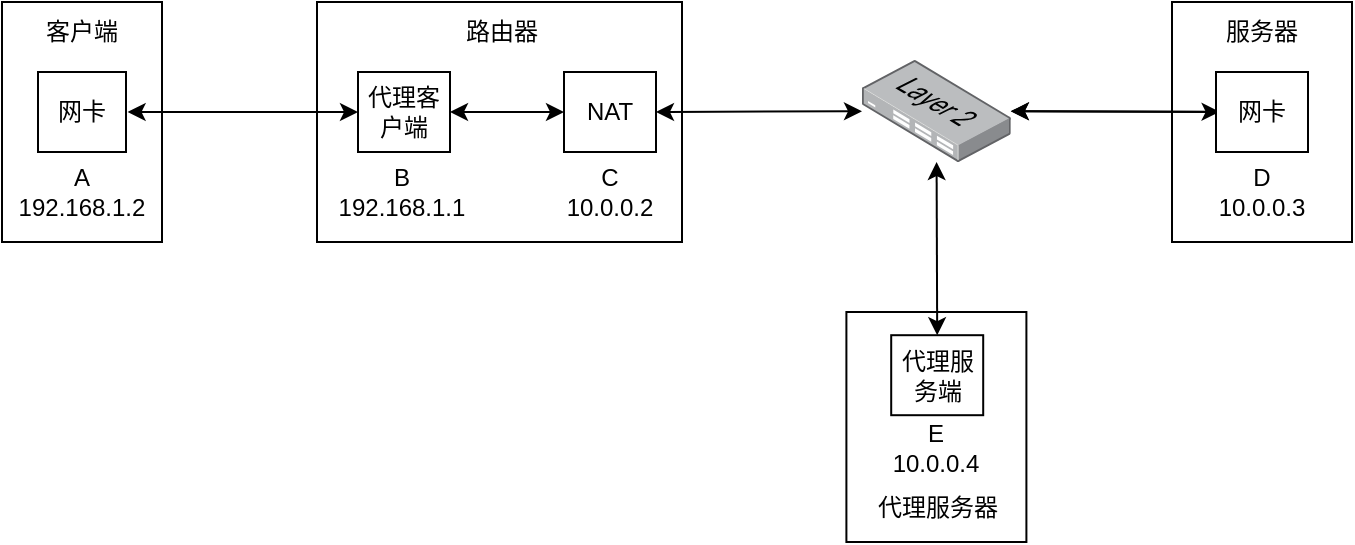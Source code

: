 <mxfile scale="4" border="0">
    <diagram id="0X3G2N7tNAbBKsN83A1v" name="Page-1">
        <mxGraphModel dx="833" dy="432" grid="1" gridSize="10" guides="1" tooltips="1" connect="1" arrows="1" fold="1" page="1" pageScale="1" pageWidth="827" pageHeight="1169" math="0" shadow="0">
            <root>
                <mxCell id="0"/>
                <mxCell id="1" parent="0"/>
                <mxCell id="28" value="" style="rounded=0;whiteSpace=wrap;html=1;" parent="1" vertex="1">
                    <mxGeometry x="661" y="200" width="90" height="120" as="geometry"/>
                </mxCell>
                <mxCell id="29" value="" style="rounded=0;whiteSpace=wrap;html=1;" parent="1" vertex="1">
                    <mxGeometry x="498.2" y="355" width="90" height="115" as="geometry"/>
                </mxCell>
                <mxCell id="30" value="" style="rounded=0;whiteSpace=wrap;html=1;" parent="1" vertex="1">
                    <mxGeometry x="233.5" y="200" width="182.5" height="120" as="geometry"/>
                </mxCell>
                <mxCell id="31" value="" style="rounded=0;whiteSpace=wrap;html=1;" parent="1" vertex="1">
                    <mxGeometry x="76" y="200" width="80" height="120" as="geometry"/>
                </mxCell>
                <mxCell id="32" value="客户端" style="text;html=1;strokeColor=none;fillColor=none;align=center;verticalAlign=middle;whiteSpace=wrap;rounded=0;" parent="1" vertex="1">
                    <mxGeometry x="76" y="200.0" width="80" height="30" as="geometry"/>
                </mxCell>
                <mxCell id="35" value="A&lt;br&gt;192.168.1.2" style="text;html=1;strokeColor=none;fillColor=none;align=center;verticalAlign=middle;whiteSpace=wrap;rounded=0;" parent="1" vertex="1">
                    <mxGeometry x="76" y="280.0" width="80" height="30" as="geometry"/>
                </mxCell>
                <mxCell id="36" value="路由器" style="text;html=1;strokeColor=none;fillColor=none;align=center;verticalAlign=middle;whiteSpace=wrap;rounded=0;" parent="1" vertex="1">
                    <mxGeometry x="286" y="200.0" width="80" height="30" as="geometry"/>
                </mxCell>
                <mxCell id="37" value="B&lt;br&gt;192.168.1.1" style="text;html=1;strokeColor=none;fillColor=none;align=center;verticalAlign=middle;whiteSpace=wrap;rounded=0;" parent="1" vertex="1">
                    <mxGeometry x="236" y="280.0" width="80" height="30" as="geometry"/>
                </mxCell>
                <mxCell id="38" value="" style="endArrow=classic;startArrow=classic;html=1;" parent="1" edge="1">
                    <mxGeometry width="50" height="50" relative="1" as="geometry">
                        <mxPoint x="138.8" y="255" as="sourcePoint"/>
                        <mxPoint x="254" y="255" as="targetPoint"/>
                    </mxGeometry>
                </mxCell>
                <mxCell id="40" value="C&lt;br&gt;10.0.0.2" style="text;html=1;strokeColor=none;fillColor=none;align=center;verticalAlign=middle;whiteSpace=wrap;rounded=0;" parent="1" vertex="1">
                    <mxGeometry x="340" y="280.0" width="80" height="30" as="geometry"/>
                </mxCell>
                <mxCell id="41" value="服务器" style="text;html=1;strokeColor=none;fillColor=none;align=center;verticalAlign=middle;whiteSpace=wrap;rounded=0;" parent="1" vertex="1">
                    <mxGeometry x="666" y="200.0" width="80" height="30" as="geometry"/>
                </mxCell>
                <mxCell id="43" value="D&lt;br&gt;10.0.0.3" style="text;html=1;strokeColor=none;fillColor=none;align=center;verticalAlign=middle;whiteSpace=wrap;rounded=0;" parent="1" vertex="1">
                    <mxGeometry x="666" y="280.0" width="80" height="30" as="geometry"/>
                </mxCell>
                <mxCell id="44" value="" style="endArrow=classic;startArrow=classic;html=1;exitX=1;exitY=0.5;exitDx=0;exitDy=0;" parent="1" source="55" target="45" edge="1">
                    <mxGeometry width="50" height="50" relative="1" as="geometry">
                        <mxPoint x="402" y="254.933" as="sourcePoint"/>
                        <mxPoint x="446" y="130" as="targetPoint"/>
                    </mxGeometry>
                </mxCell>
                <mxCell id="45" value="" style="points=[];aspect=fixed;html=1;align=center;shadow=0;dashed=0;image;image=img/lib/allied_telesis/switch/Switch_24_port_L2.svg;" parent="1" vertex="1">
                    <mxGeometry x="506" y="229" width="74.4" height="51" as="geometry"/>
                </mxCell>
                <mxCell id="46" value="" style="endArrow=classic;startArrow=classic;html=1;" parent="1" source="45" edge="1">
                    <mxGeometry width="50" height="50" relative="1" as="geometry">
                        <mxPoint x="556" y="180.323" as="sourcePoint"/>
                        <mxPoint x="684.8" y="254.933" as="targetPoint"/>
                    </mxGeometry>
                </mxCell>
                <mxCell id="47" value="代理服务器" style="text;html=1;strokeColor=none;fillColor=none;align=center;verticalAlign=middle;whiteSpace=wrap;rounded=0;" parent="1" vertex="1">
                    <mxGeometry x="503.6" y="438.4" width="80" height="30" as="geometry"/>
                </mxCell>
                <mxCell id="49" value="E&lt;br&gt;10.0.0.4" style="text;html=1;strokeColor=none;fillColor=none;align=center;verticalAlign=middle;whiteSpace=wrap;rounded=0;" parent="1" vertex="1">
                    <mxGeometry x="502.8" y="408.4" width="80" height="30" as="geometry"/>
                </mxCell>
                <mxCell id="50" value="" style="endArrow=classic;startArrow=classic;html=1;entryX=0.5;entryY=0;entryDx=0;entryDy=0;" parent="1" source="45" target="58" edge="1">
                    <mxGeometry width="50" height="50" relative="1" as="geometry">
                        <mxPoint x="546.0" y="330.004" as="sourcePoint"/>
                        <mxPoint x="541.551" y="371.8" as="targetPoint"/>
                    </mxGeometry>
                </mxCell>
                <mxCell id="52" value="网卡" style="rounded=0;whiteSpace=wrap;html=1;" vertex="1" parent="1">
                    <mxGeometry x="94" y="235" width="44" height="40" as="geometry"/>
                </mxCell>
                <mxCell id="60" style="edgeStyle=none;html=1;exitX=1;exitY=0.5;exitDx=0;exitDy=0;entryX=0;entryY=0.5;entryDx=0;entryDy=0;startArrow=classic;startFill=1;" edge="1" parent="1" source="53" target="55">
                    <mxGeometry relative="1" as="geometry"/>
                </mxCell>
                <mxCell id="53" value="代理客户端" style="rounded=0;whiteSpace=wrap;html=1;" vertex="1" parent="1">
                    <mxGeometry x="254" y="235" width="46" height="40" as="geometry"/>
                </mxCell>
                <mxCell id="55" value="NAT" style="rounded=0;whiteSpace=wrap;html=1;" vertex="1" parent="1">
                    <mxGeometry x="357" y="235" width="46" height="40" as="geometry"/>
                </mxCell>
                <mxCell id="57" value="" style="edgeStyle=none;html=1;exitX=0;exitY=0.5;exitDx=0;exitDy=0;" edge="1" parent="1" source="56" target="45">
                    <mxGeometry relative="1" as="geometry"/>
                </mxCell>
                <mxCell id="56" value="网卡" style="rounded=0;whiteSpace=wrap;html=1;" vertex="1" parent="1">
                    <mxGeometry x="683" y="235" width="46" height="40" as="geometry"/>
                </mxCell>
                <mxCell id="58" value="代理服务端" style="rounded=0;whiteSpace=wrap;html=1;" vertex="1" parent="1">
                    <mxGeometry x="520.6" y="366.6" width="46" height="40" as="geometry"/>
                </mxCell>
            </root>
        </mxGraphModel>
    </diagram>
</mxfile>